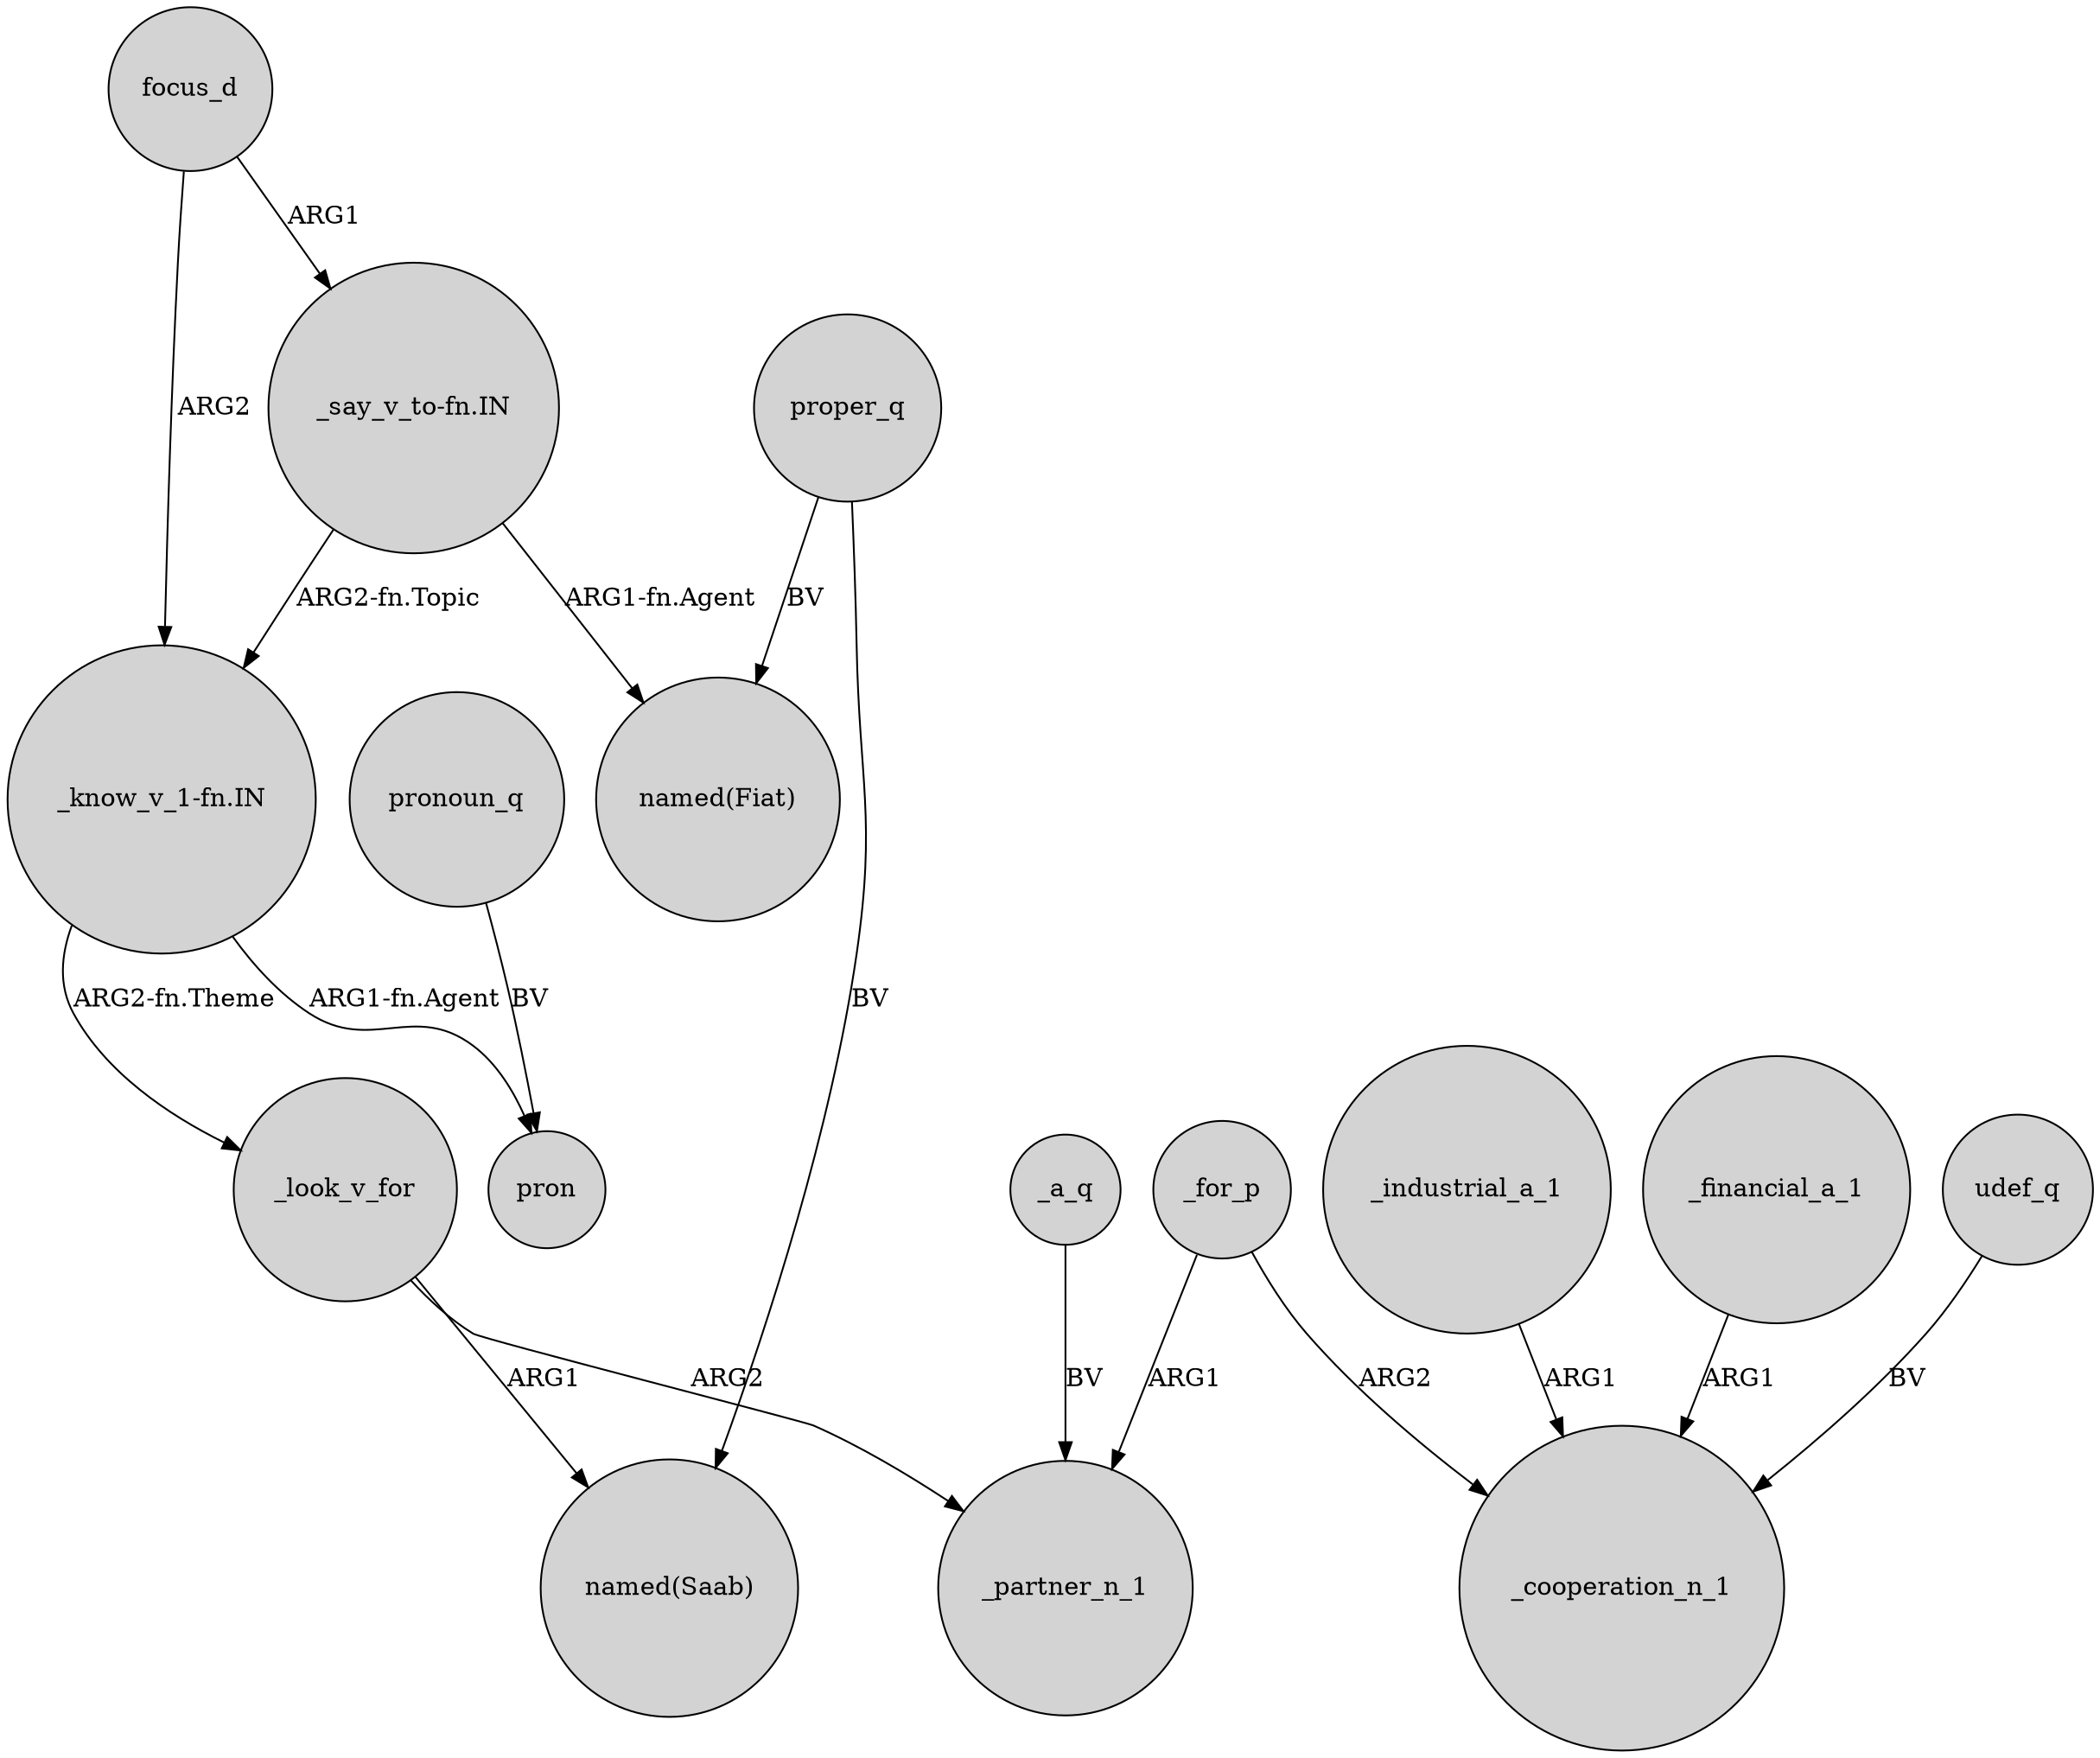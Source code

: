 digraph {
	node [shape=circle style=filled]
	"_say_v_to-fn.IN" -> "_know_v_1-fn.IN" [label="ARG2-fn.Topic"]
	focus_d -> "_know_v_1-fn.IN" [label=ARG2]
	"_know_v_1-fn.IN" -> pron [label="ARG1-fn.Agent"]
	"_know_v_1-fn.IN" -> _look_v_for [label="ARG2-fn.Theme"]
	proper_q -> "named(Saab)" [label=BV]
	_industrial_a_1 -> _cooperation_n_1 [label=ARG1]
	proper_q -> "named(Fiat)" [label=BV]
	_look_v_for -> "named(Saab)" [label=ARG1]
	"_say_v_to-fn.IN" -> "named(Fiat)" [label="ARG1-fn.Agent"]
	_for_p -> _cooperation_n_1 [label=ARG2]
	_for_p -> _partner_n_1 [label=ARG1]
	_financial_a_1 -> _cooperation_n_1 [label=ARG1]
	udef_q -> _cooperation_n_1 [label=BV]
	focus_d -> "_say_v_to-fn.IN" [label=ARG1]
	_look_v_for -> _partner_n_1 [label=ARG2]
	_a_q -> _partner_n_1 [label=BV]
	pronoun_q -> pron [label=BV]
}
